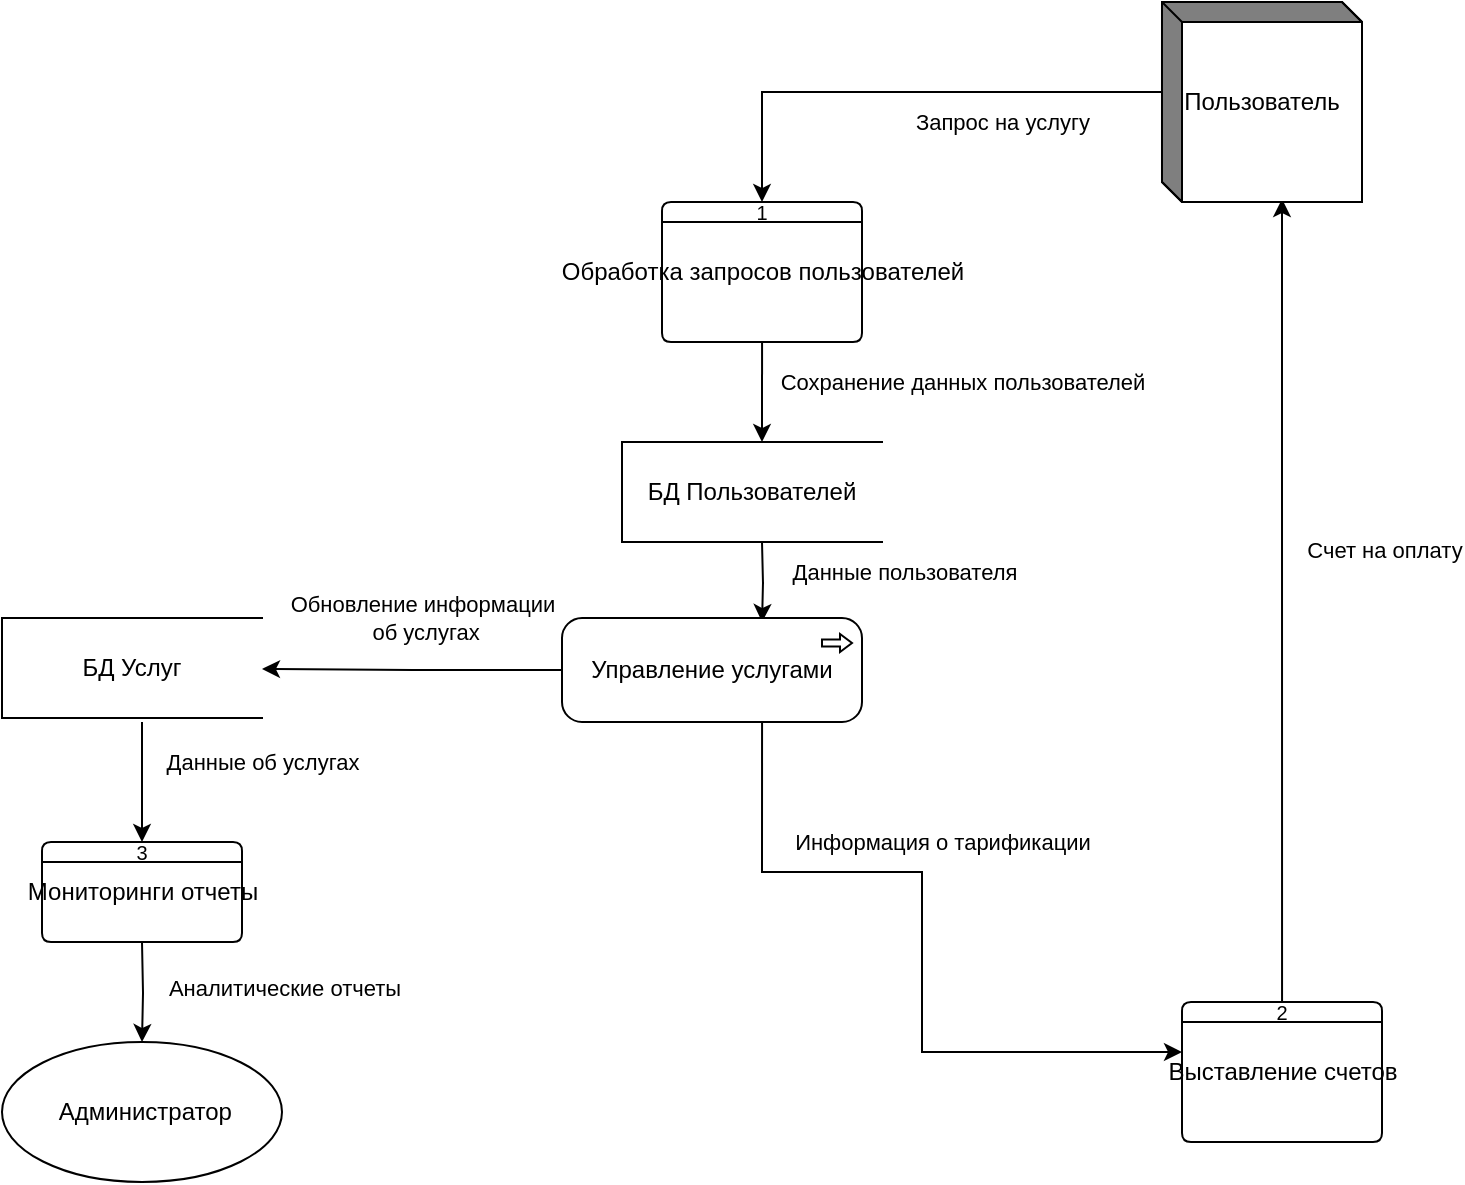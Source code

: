 <mxfile version="26.2.13">
  <diagram name="Страница — 1" id="MXQvTDNEiekCSeKDril9">
    <mxGraphModel dx="744" dy="1154" grid="1" gridSize="10" guides="1" tooltips="1" connect="1" arrows="1" fold="1" page="1" pageScale="1" pageWidth="827" pageHeight="1169" math="0" shadow="0">
      <root>
        <mxCell id="0" />
        <mxCell id="1" parent="0" />
        <mxCell id="LMiZHLZiGxypcz7NW-JE-44" style="edgeStyle=orthogonalEdgeStyle;rounded=0;orthogonalLoop=1;jettySize=auto;html=1;entryX=0.5;entryY=0;entryDx=0;entryDy=0;exitX=0;exitY=0;exitDx=0;exitDy=45;exitPerimeter=0;" parent="1" source="-6c4uZnBaWjPxoak4HEt-1" edge="1">
          <mxGeometry relative="1" as="geometry">
            <mxPoint x="870" y="780" as="targetPoint" />
            <mxPoint x="1060" y="715.0" as="sourcePoint" />
            <Array as="points">
              <mxPoint x="870" y="725" />
            </Array>
          </mxGeometry>
        </mxCell>
        <mxCell id="LMiZHLZiGxypcz7NW-JE-45" value="Запрос на услугу" style="edgeLabel;html=1;align=center;verticalAlign=middle;resizable=0;points=[];" parent="LMiZHLZiGxypcz7NW-JE-44" vertex="1" connectable="0">
          <mxGeometry x="-0.474" y="-1" relative="1" as="geometry">
            <mxPoint x="-13" y="16" as="offset" />
          </mxGeometry>
        </mxCell>
        <mxCell id="LMiZHLZiGxypcz7NW-JE-47" style="edgeStyle=orthogonalEdgeStyle;rounded=0;orthogonalLoop=1;jettySize=auto;html=1;" parent="1" edge="1">
          <mxGeometry relative="1" as="geometry">
            <mxPoint x="870.034" y="830" as="sourcePoint" />
            <mxPoint x="870" y="900" as="targetPoint" />
          </mxGeometry>
        </mxCell>
        <mxCell id="LMiZHLZiGxypcz7NW-JE-48" value="Сохранение данных пользователей" style="edgeLabel;html=1;align=center;verticalAlign=middle;resizable=0;points=[];" parent="LMiZHLZiGxypcz7NW-JE-47" vertex="1" connectable="0">
          <mxGeometry x="-0.286" y="1" relative="1" as="geometry">
            <mxPoint x="99" y="15" as="offset" />
          </mxGeometry>
        </mxCell>
        <mxCell id="LMiZHLZiGxypcz7NW-JE-50" style="edgeStyle=orthogonalEdgeStyle;rounded=0;orthogonalLoop=1;jettySize=auto;html=1;" parent="1" edge="1">
          <mxGeometry relative="1" as="geometry">
            <mxPoint x="870" y="950" as="sourcePoint" />
            <mxPoint x="870.034" y="990.0" as="targetPoint" />
          </mxGeometry>
        </mxCell>
        <mxCell id="LMiZHLZiGxypcz7NW-JE-51" value="Данные пользователя" style="edgeLabel;html=1;align=center;verticalAlign=middle;resizable=0;points=[];" parent="LMiZHLZiGxypcz7NW-JE-50" vertex="1" connectable="0">
          <mxGeometry x="-0.3" y="1" relative="1" as="geometry">
            <mxPoint x="69" as="offset" />
          </mxGeometry>
        </mxCell>
        <mxCell id="LMiZHLZiGxypcz7NW-JE-53" style="edgeStyle=orthogonalEdgeStyle;rounded=0;orthogonalLoop=1;jettySize=auto;html=1;entryX=0.6;entryY=0.985;entryDx=0;entryDy=0;entryPerimeter=0;" parent="1" target="-6c4uZnBaWjPxoak4HEt-1" edge="1">
          <mxGeometry relative="1" as="geometry">
            <Array as="points">
              <mxPoint x="1130" y="890" />
              <mxPoint x="1130" y="890" />
            </Array>
            <mxPoint x="1130.034" y="1180.0" as="sourcePoint" />
            <mxPoint x="1179.497" y="739.749" as="targetPoint" />
          </mxGeometry>
        </mxCell>
        <mxCell id="LMiZHLZiGxypcz7NW-JE-54" value="Счет на оплату" style="edgeLabel;html=1;align=center;verticalAlign=middle;resizable=0;points=[];" parent="LMiZHLZiGxypcz7NW-JE-53" vertex="1" connectable="0">
          <mxGeometry x="0.129" y="-2" relative="1" as="geometry">
            <mxPoint x="49" as="offset" />
          </mxGeometry>
        </mxCell>
        <mxCell id="LMiZHLZiGxypcz7NW-JE-56" style="edgeStyle=orthogonalEdgeStyle;rounded=0;orthogonalLoop=1;jettySize=auto;html=1;" parent="1" edge="1">
          <mxGeometry relative="1" as="geometry">
            <Array as="points">
              <mxPoint x="870" y="1115" />
              <mxPoint x="950" y="1115" />
              <mxPoint x="950" y="1205" />
            </Array>
            <mxPoint x="870.034" y="1040.0" as="sourcePoint" />
            <mxPoint x="1080" y="1205" as="targetPoint" />
          </mxGeometry>
        </mxCell>
        <mxCell id="LMiZHLZiGxypcz7NW-JE-57" value="Информация о тарификации" style="edgeLabel;html=1;align=center;verticalAlign=middle;resizable=0;points=[];" parent="LMiZHLZiGxypcz7NW-JE-56" vertex="1" connectable="0">
          <mxGeometry x="0.022" y="3" relative="1" as="geometry">
            <mxPoint x="7" y="-52" as="offset" />
          </mxGeometry>
        </mxCell>
        <mxCell id="LMiZHLZiGxypcz7NW-JE-61" style="edgeStyle=orthogonalEdgeStyle;rounded=0;orthogonalLoop=1;jettySize=auto;html=1;entryX=0.5;entryY=0;entryDx=0;entryDy=0;" parent="1" edge="1">
          <mxGeometry relative="1" as="geometry">
            <mxPoint x="560" y="1040" as="sourcePoint" />
            <mxPoint x="560" y="1100" as="targetPoint" />
          </mxGeometry>
        </mxCell>
        <mxCell id="LMiZHLZiGxypcz7NW-JE-62" value="Данные об услугах" style="edgeLabel;html=1;align=center;verticalAlign=middle;resizable=0;points=[];" parent="LMiZHLZiGxypcz7NW-JE-61" vertex="1" connectable="0">
          <mxGeometry x="-0.333" y="-1" relative="1" as="geometry">
            <mxPoint x="61" as="offset" />
          </mxGeometry>
        </mxCell>
        <mxCell id="LMiZHLZiGxypcz7NW-JE-64" style="edgeStyle=orthogonalEdgeStyle;rounded=0;orthogonalLoop=1;jettySize=auto;html=1;entryX=0.5;entryY=0;entryDx=0;entryDy=0;" parent="1" target="LMiZHLZiGxypcz7NW-JE-67" edge="1">
          <mxGeometry relative="1" as="geometry">
            <mxPoint x="560" y="1150" as="sourcePoint" />
          </mxGeometry>
        </mxCell>
        <mxCell id="LMiZHLZiGxypcz7NW-JE-65" value="Аналитические отчеты" style="edgeLabel;html=1;align=center;verticalAlign=middle;resizable=0;points=[];" parent="LMiZHLZiGxypcz7NW-JE-64" vertex="1" connectable="0">
          <mxGeometry x="-0.08" y="3" relative="1" as="geometry">
            <mxPoint x="67" as="offset" />
          </mxGeometry>
        </mxCell>
        <mxCell id="LMiZHLZiGxypcz7NW-JE-67" value="&amp;nbsp;Администратор" style="ellipse;whiteSpace=wrap;html=1;" parent="1" vertex="1">
          <mxGeometry x="490" y="1200" width="140" height="70" as="geometry" />
        </mxCell>
        <mxCell id="LMiZHLZiGxypcz7NW-JE-68" value="БД Пользователей" style="html=1;dashed=0;whiteSpace=wrap;shape=partialRectangle;right=0;" parent="1" vertex="1">
          <mxGeometry x="800" y="900" width="130" height="50" as="geometry" />
        </mxCell>
        <mxCell id="LMiZHLZiGxypcz7NW-JE-74" style="edgeStyle=orthogonalEdgeStyle;rounded=0;orthogonalLoop=1;jettySize=auto;html=1;entryX=1;entryY=0.51;entryDx=0;entryDy=0;entryPerimeter=0;" parent="1" source="LMiZHLZiGxypcz7NW-JE-72" target="LMiZHLZiGxypcz7NW-JE-73" edge="1">
          <mxGeometry relative="1" as="geometry">
            <Array as="points" />
          </mxGeometry>
        </mxCell>
        <mxCell id="LMiZHLZiGxypcz7NW-JE-75" value="Обновление информации&lt;div&gt;&amp;nbsp;об услугах&lt;/div&gt;" style="edgeLabel;html=1;align=center;verticalAlign=middle;resizable=0;points=[];" parent="LMiZHLZiGxypcz7NW-JE-74" vertex="1" connectable="0">
          <mxGeometry x="0.082" y="1" relative="1" as="geometry">
            <mxPoint x="11" y="-27" as="offset" />
          </mxGeometry>
        </mxCell>
        <mxCell id="LMiZHLZiGxypcz7NW-JE-72" value="Управление услугами" style="html=1;outlineConnect=0;whiteSpace=wrap;shape=mxgraph.archimate3.application;appType=proc;archiType=rounded;" parent="1" vertex="1">
          <mxGeometry x="770" y="988" width="150" height="52" as="geometry" />
        </mxCell>
        <mxCell id="LMiZHLZiGxypcz7NW-JE-73" value="БД Услуг" style="html=1;dashed=0;whiteSpace=wrap;shape=partialRectangle;right=0;" parent="1" vertex="1">
          <mxGeometry x="490" y="988" width="130" height="50" as="geometry" />
        </mxCell>
        <mxCell id="-6c4uZnBaWjPxoak4HEt-1" value="Пользователь" style="html=1;dashed=0;whiteSpace=wrap;shape=mxgraph.dfd.externalEntity" parent="1" vertex="1">
          <mxGeometry x="1070" y="680" width="100" height="100" as="geometry" />
        </mxCell>
        <mxCell id="HCQ1kBu-Grkw3ajoD5V3-4" value="1" style="swimlane;fontStyle=0;childLayout=stackLayout;horizontal=1;startSize=10;fillColor=#ffffff;horizontalStack=0;resizeParent=1;resizeParentMax=0;resizeLast=0;collapsible=0;marginBottom=0;swimlaneFillColor=#ffffff;rounded=1;fontSize=10;movable=0;resizable=0;rotatable=0;deletable=0;editable=0;locked=1;connectable=0;" vertex="1" parent="1">
          <mxGeometry x="820" y="780" width="100" height="70" as="geometry" />
        </mxCell>
        <mxCell id="HCQ1kBu-Grkw3ajoD5V3-5" value="&lt;span style=&quot;text-wrap-mode: wrap;&quot;&gt;Обработка запросов пользователей&lt;/span&gt;" style="text;html=1;align=center;verticalAlign=middle;resizable=0;points=[];autosize=1;strokeColor=none;fillColor=none;fontFamily=Helvetica;fontSize=12;fontColor=default;fontStyle=0;horizontal=1;" vertex="1" parent="1">
          <mxGeometry x="820" y="800" width="100" height="30" as="geometry" />
        </mxCell>
        <mxCell id="HCQ1kBu-Grkw3ajoD5V3-6" value="2" style="swimlane;fontStyle=0;childLayout=stackLayout;horizontal=1;startSize=10;fillColor=#ffffff;horizontalStack=0;resizeParent=1;resizeParentMax=0;resizeLast=0;collapsible=0;marginBottom=0;swimlaneFillColor=#ffffff;rounded=1;strokeColor=default;align=center;verticalAlign=middle;fontFamily=Helvetica;fontSize=10;fontColor=default;movable=0;resizable=0;rotatable=0;deletable=0;editable=0;locked=1;connectable=0;" vertex="1" parent="1">
          <mxGeometry x="1080" y="1180" width="100" height="70" as="geometry" />
        </mxCell>
        <mxCell id="HCQ1kBu-Grkw3ajoD5V3-7" value="&lt;span style=&quot;text-wrap-mode: wrap;&quot;&gt;Выставление счетов&lt;/span&gt;" style="text;html=1;align=center;verticalAlign=middle;resizable=0;points=[];autosize=1;strokeColor=none;fillColor=none;fontFamily=Helvetica;fontSize=12;fontColor=default;fontStyle=0;horizontal=1;" vertex="1" parent="1">
          <mxGeometry x="1060" y="1200" width="140" height="30" as="geometry" />
        </mxCell>
        <mxCell id="HCQ1kBu-Grkw3ajoD5V3-8" value="3" style="swimlane;fontStyle=0;childLayout=stackLayout;horizontal=1;startSize=10;fillColor=#ffffff;horizontalStack=0;resizeParent=1;resizeParentMax=0;resizeLast=0;collapsible=0;marginBottom=0;swimlaneFillColor=#ffffff;rounded=1;strokeColor=default;align=center;verticalAlign=middle;fontFamily=Helvetica;fontSize=10;fontColor=default;movable=0;resizable=0;rotatable=0;deletable=0;editable=0;locked=1;connectable=0;" vertex="1" parent="1">
          <mxGeometry x="510" y="1100" width="100" height="50" as="geometry" />
        </mxCell>
        <mxCell id="HCQ1kBu-Grkw3ajoD5V3-9" value="&lt;span style=&quot;text-wrap-mode: wrap;&quot;&gt;Мониторинги отчеты&lt;/span&gt;" style="text;html=1;align=center;verticalAlign=middle;resizable=0;points=[];autosize=1;strokeColor=none;fillColor=none;fontFamily=Helvetica;fontSize=12;fontColor=default;fontStyle=0;horizontal=1;" vertex="1" parent="1">
          <mxGeometry x="490" y="1110" width="140" height="30" as="geometry" />
        </mxCell>
      </root>
    </mxGraphModel>
  </diagram>
</mxfile>
